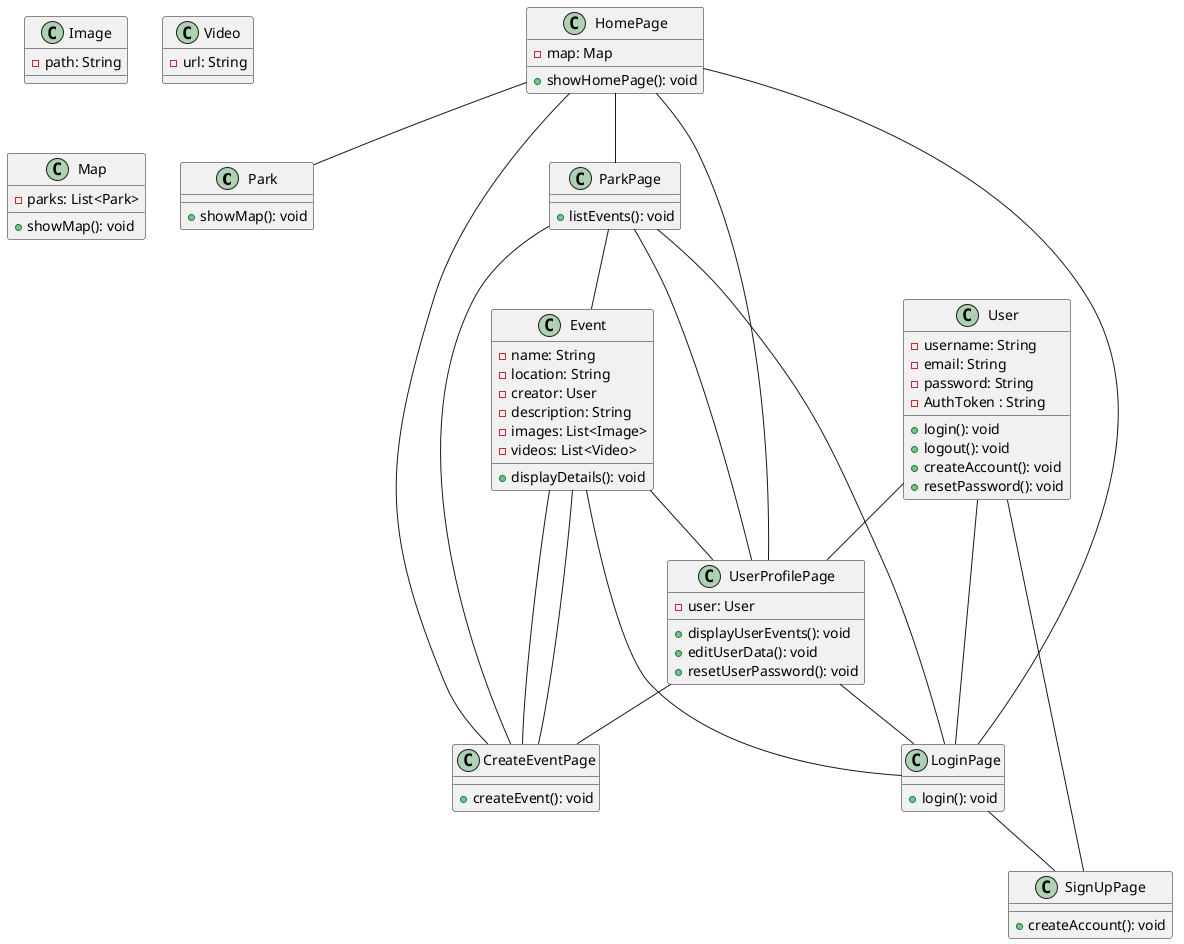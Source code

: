 @startuml

class Park {
  +showMap(): void
}

class ParkPage {
  +listEvents(): void
}

class Event {
  -name: String
  -location: String
  -creator: User
  -description: String
  -images: List<Image>
  -videos: List<Video>

  +displayDetails(): void
}

class HomePage {
  -map: Map
  +showHomePage(): void
}

class User {
  -username: String
  -email: String
  -password: String
  - AuthToken : String
  +login(): void
  +logout(): void
  +createAccount(): void
  +resetPassword(): void
}

class UserProfilePage {
  -user: User
  +displayUserEvents(): void
  +editUserData(): void
  +resetUserPassword(): void
}

class CreateEventPage {
  +createEvent(): void
}

class LoginPage {
  +login(): void
}

class SignUpPage {
  +createAccount(): void
}

class Image {
  -path: String
}

class Video {
  -url: String
}

class Map {
  -parks: List<Park>
  +showMap(): void
}

HomePage -- Park
HomePage -- LoginPage
HomePage -- UserProfilePage
HomePage -- CreateEventPage
HomePage -- ParkPage

ParkPage -- Event
ParkPage -- LoginPage
ParkPage -- UserProfilePage
ParkPage -- CreateEventPage

Event -- LoginPage
Event -- UserProfilePage
Event -- CreateEventPage

User -- LoginPage
User -- UserProfilePage
User -- SignUpPage

UserProfilePage -- LoginPage
UserProfilePage -- CreateEventPage

CreateEventPage -- Event

LoginPage -- SignUpPage

@enduml


